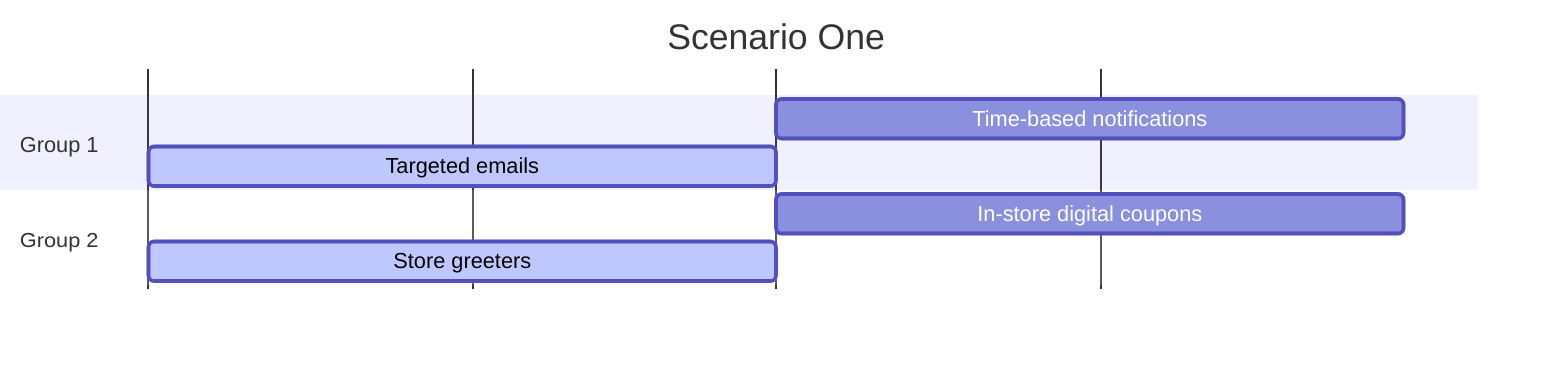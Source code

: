 gantt
    dateFormat DDD
    axisFormat %
    todayMarker off
    tickInterval 1month
    title Scenario One

    section Group 1
    Time-based notifications : a, after b, 60d
    Targeted emails :active, b, 0, 60d

    section Group 2
    In-store digital coupons : c, after b d, 60d
    Store greeters :active, d, 0, 60d